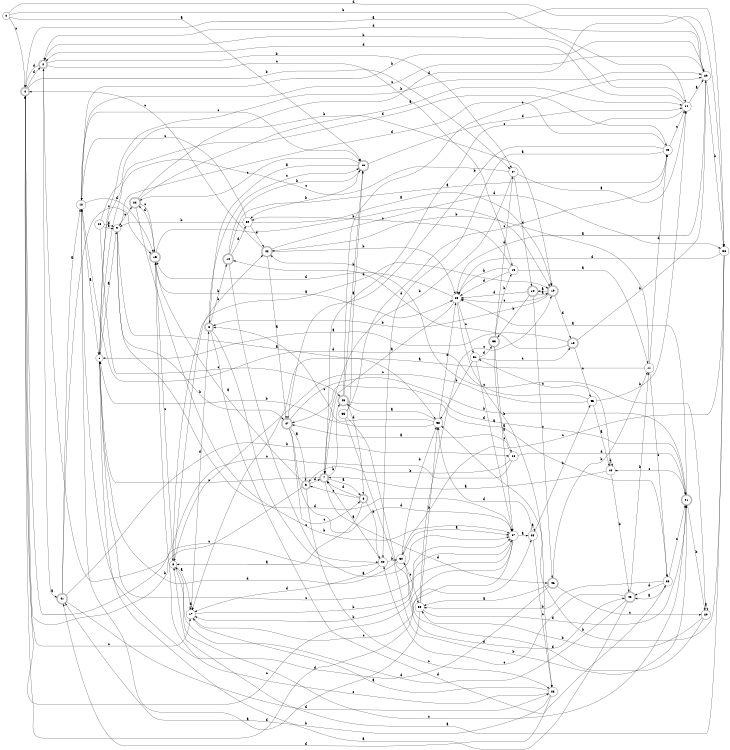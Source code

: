 digraph n41_8 {
__start0 [label="" shape="none"];

rankdir=LR;
size="8,5";

s0 [style="filled", color="black", fillcolor="white" shape="circle", label="0"];
s1 [style="filled", color="black", fillcolor="white" shape="circle", label="1"];
s2 [style="rounded,filled", color="black", fillcolor="white" shape="doublecircle", label="2"];
s3 [style="rounded,filled", color="black", fillcolor="white" shape="doublecircle", label="3"];
s4 [style="rounded,filled", color="black", fillcolor="white" shape="doublecircle", label="4"];
s5 [style="rounded,filled", color="black", fillcolor="white" shape="doublecircle", label="5"];
s6 [style="rounded,filled", color="black", fillcolor="white" shape="doublecircle", label="6"];
s7 [style="rounded,filled", color="black", fillcolor="white" shape="doublecircle", label="7"];
s8 [style="filled", color="black", fillcolor="white" shape="circle", label="8"];
s9 [style="filled", color="black", fillcolor="white" shape="circle", label="9"];
s10 [style="rounded,filled", color="black", fillcolor="white" shape="doublecircle", label="10"];
s11 [style="filled", color="black", fillcolor="white" shape="circle", label="11"];
s12 [style="filled", color="black", fillcolor="white" shape="circle", label="12"];
s13 [style="filled", color="black", fillcolor="white" shape="circle", label="13"];
s14 [style="rounded,filled", color="black", fillcolor="white" shape="doublecircle", label="14"];
s15 [style="rounded,filled", color="black", fillcolor="white" shape="doublecircle", label="15"];
s16 [style="filled", color="black", fillcolor="white" shape="circle", label="16"];
s17 [style="filled", color="black", fillcolor="white" shape="circle", label="17"];
s18 [style="rounded,filled", color="black", fillcolor="white" shape="doublecircle", label="18"];
s19 [style="rounded,filled", color="black", fillcolor="white" shape="doublecircle", label="19"];
s20 [style="filled", color="black", fillcolor="white" shape="circle", label="20"];
s21 [style="rounded,filled", color="black", fillcolor="white" shape="doublecircle", label="21"];
s22 [style="rounded,filled", color="black", fillcolor="white" shape="doublecircle", label="22"];
s23 [style="filled", color="black", fillcolor="white" shape="circle", label="23"];
s24 [style="filled", color="black", fillcolor="white" shape="circle", label="24"];
s25 [style="filled", color="black", fillcolor="white" shape="circle", label="25"];
s26 [style="filled", color="black", fillcolor="white" shape="circle", label="26"];
s27 [style="filled", color="black", fillcolor="white" shape="circle", label="27"];
s28 [style="filled", color="black", fillcolor="white" shape="circle", label="28"];
s29 [style="filled", color="black", fillcolor="white" shape="circle", label="29"];
s30 [style="filled", color="black", fillcolor="white" shape="circle", label="30"];
s31 [style="filled", color="black", fillcolor="white" shape="circle", label="31"];
s32 [style="filled", color="black", fillcolor="white" shape="circle", label="32"];
s33 [style="rounded,filled", color="black", fillcolor="white" shape="doublecircle", label="33"];
s34 [style="filled", color="black", fillcolor="white" shape="circle", label="34"];
s35 [style="filled", color="black", fillcolor="white" shape="circle", label="35"];
s36 [style="filled", color="black", fillcolor="white" shape="circle", label="36"];
s37 [style="filled", color="black", fillcolor="white" shape="circle", label="37"];
s38 [style="filled", color="black", fillcolor="white" shape="circle", label="38"];
s39 [style="filled", color="black", fillcolor="white" shape="circle", label="39"];
s40 [style="rounded,filled", color="black", fillcolor="white" shape="doublecircle", label="40"];
s41 [style="rounded,filled", color="black", fillcolor="white" shape="doublecircle", label="41"];
s42 [style="rounded,filled", color="black", fillcolor="white" shape="doublecircle", label="42"];
s43 [style="rounded,filled", color="black", fillcolor="white" shape="doublecircle", label="43"];
s44 [style="filled", color="black", fillcolor="white" shape="circle", label="44"];
s45 [style="filled", color="black", fillcolor="white" shape="circle", label="45"];
s46 [style="rounded,filled", color="black", fillcolor="white" shape="doublecircle", label="46"];
s47 [style="rounded,filled", color="black", fillcolor="white" shape="doublecircle", label="47"];
s48 [style="rounded,filled", color="black", fillcolor="white" shape="doublecircle", label="48"];
s49 [style="filled", color="black", fillcolor="white" shape="circle", label="49"];
s50 [style="filled", color="black", fillcolor="white" shape="circle", label="50"];
s0 -> s40 [label="a"];
s0 -> s34 [label="b"];
s0 -> s4 [label="c"];
s0 -> s29 [label="d"];
s1 -> s9 [label="a"];
s1 -> s29 [label="b"];
s1 -> s37 [label="c"];
s1 -> s49 [label="d"];
s2 -> s41 [label="a"];
s2 -> s27 [label="b"];
s2 -> s16 [label="c"];
s2 -> s4 [label="d"];
s3 -> s37 [label="a"];
s3 -> s10 [label="b"];
s3 -> s40 [label="c"];
s3 -> s26 [label="d"];
s4 -> s36 [label="a"];
s4 -> s27 [label="b"];
s4 -> s17 [label="c"];
s4 -> s2 [label="d"];
s5 -> s15 [label="a"];
s5 -> s4 [label="b"];
s5 -> s23 [label="c"];
s5 -> s7 [label="d"];
s6 -> s8 [label="a"];
s6 -> s44 [label="b"];
s6 -> s5 [label="c"];
s6 -> s7 [label="d"];
s7 -> s6 [label="a"];
s7 -> s48 [label="b"];
s7 -> s1 [label="c"];
s7 -> s46 [label="d"];
s8 -> s17 [label="a"];
s8 -> s42 [label="b"];
s8 -> s21 [label="c"];
s8 -> s19 [label="d"];
s9 -> s38 [label="a"];
s9 -> s47 [label="b"];
s9 -> s22 [label="c"];
s9 -> s37 [label="d"];
s10 -> s49 [label="a"];
s10 -> s40 [label="b"];
s10 -> s44 [label="c"];
s10 -> s32 [label="d"];
s11 -> s17 [label="a"];
s11 -> s42 [label="b"];
s11 -> s26 [label="c"];
s11 -> s49 [label="d"];
s12 -> s1 [label="a"];
s12 -> s29 [label="b"];
s12 -> s40 [label="c"];
s12 -> s15 [label="d"];
s13 -> s7 [label="a"];
s13 -> s43 [label="b"];
s13 -> s31 [label="c"];
s13 -> s13 [label="d"];
s14 -> s19 [label="a"];
s14 -> s33 [label="b"];
s14 -> s46 [label="c"];
s14 -> s39 [label="d"];
s15 -> s39 [label="a"];
s15 -> s19 [label="b"];
s15 -> s8 [label="c"];
s15 -> s22 [label="d"];
s16 -> s11 [label="a"];
s16 -> s39 [label="b"];
s16 -> s32 [label="c"];
s16 -> s39 [label="d"];
s17 -> s17 [label="a"];
s17 -> s37 [label="b"];
s17 -> s28 [label="c"];
s17 -> s3 [label="d"];
s18 -> s1 [label="a"];
s18 -> s29 [label="b"];
s18 -> s45 [label="c"];
s18 -> s10 [label="d"];
s19 -> s14 [label="a"];
s19 -> s3 [label="b"];
s19 -> s39 [label="c"];
s19 -> s18 [label="d"];
s20 -> s20 [label="a"];
s20 -> s50 [label="b"];
s20 -> s42 [label="c"];
s20 -> s30 [label="d"];
s21 -> s39 [label="a"];
s21 -> s20 [label="b"];
s21 -> s13 [label="c"];
s21 -> s47 [label="d"];
s22 -> s34 [label="a"];
s22 -> s37 [label="b"];
s22 -> s15 [label="c"];
s22 -> s36 [label="d"];
s23 -> s17 [label="a"];
s23 -> s41 [label="b"];
s23 -> s15 [label="c"];
s23 -> s41 [label="d"];
s24 -> s47 [label="a"];
s24 -> s5 [label="b"];
s24 -> s4 [label="c"];
s24 -> s21 [label="d"];
s25 -> s9 [label="a"];
s25 -> s19 [label="b"];
s25 -> s48 [label="c"];
s25 -> s9 [label="d"];
s26 -> s43 [label="a"];
s26 -> s50 [label="b"];
s26 -> s21 [label="c"];
s26 -> s43 [label="d"];
s27 -> s34 [label="a"];
s27 -> s7 [label="b"];
s27 -> s1 [label="c"];
s27 -> s14 [label="d"];
s28 -> s28 [label="a"];
s28 -> s45 [label="b"];
s28 -> s23 [label="c"];
s28 -> s38 [label="d"];
s29 -> s39 [label="a"];
s29 -> s36 [label="b"];
s29 -> s12 [label="c"];
s29 -> s2 [label="d"];
s30 -> s37 [label="a"];
s30 -> s38 [label="b"];
s30 -> s50 [label="c"];
s30 -> s1 [label="d"];
s31 -> s37 [label="a"];
s31 -> s38 [label="b"];
s31 -> s18 [label="c"];
s31 -> s33 [label="d"];
s32 -> s19 [label="a"];
s32 -> s9 [label="b"];
s32 -> s12 [label="c"];
s32 -> s42 [label="d"];
s33 -> s24 [label="a"];
s33 -> s16 [label="b"];
s33 -> s37 [label="c"];
s33 -> s27 [label="d"];
s34 -> s29 [label="a"];
s34 -> s2 [label="b"];
s34 -> s7 [label="c"];
s34 -> s2 [label="d"];
s35 -> s40 [label="a"];
s35 -> s21 [label="b"];
s35 -> s49 [label="c"];
s35 -> s43 [label="d"];
s36 -> s8 [label="a"];
s36 -> s38 [label="b"];
s36 -> s30 [label="c"];
s36 -> s39 [label="d"];
s37 -> s28 [label="a"];
s37 -> s17 [label="b"];
s37 -> s4 [label="c"];
s37 -> s4 [label="d"];
s38 -> s48 [label="a"];
s38 -> s1 [label="b"];
s38 -> s3 [label="c"];
s38 -> s39 [label="d"];
s39 -> s7 [label="a"];
s39 -> s23 [label="b"];
s39 -> s31 [label="c"];
s39 -> s15 [label="d"];
s40 -> s3 [label="a"];
s40 -> s32 [label="b"];
s40 -> s22 [label="c"];
s40 -> s34 [label="d"];
s41 -> s12 [label="a"];
s41 -> s24 [label="b"];
s41 -> s15 [label="c"];
s41 -> s23 [label="d"];
s42 -> s47 [label="a"];
s42 -> s39 [label="b"];
s42 -> s4 [label="c"];
s42 -> s36 [label="d"];
s43 -> s1 [label="a"];
s43 -> s11 [label="b"];
s43 -> s44 [label="c"];
s43 -> s8 [label="d"];
s44 -> s7 [label="a"];
s44 -> s30 [label="b"];
s44 -> s2 [label="c"];
s44 -> s17 [label="d"];
s45 -> s13 [label="a"];
s45 -> s34 [label="b"];
s45 -> s8 [label="c"];
s45 -> s12 [label="d"];
s46 -> s50 [label="a"];
s46 -> s11 [label="b"];
s46 -> s20 [label="c"];
s46 -> s12 [label="d"];
s47 -> s5 [label="a"];
s47 -> s21 [label="b"];
s47 -> s6 [label="c"];
s47 -> s37 [label="d"];
s48 -> s26 [label="a"];
s48 -> s40 [label="b"];
s48 -> s29 [label="c"];
s48 -> s6 [label="d"];
s49 -> s44 [label="a"];
s49 -> s47 [label="b"];
s49 -> s34 [label="c"];
s49 -> s9 [label="d"];
s50 -> s12 [label="a"];
s50 -> s38 [label="b"];
s50 -> s19 [label="c"];
s50 -> s21 [label="d"];

}